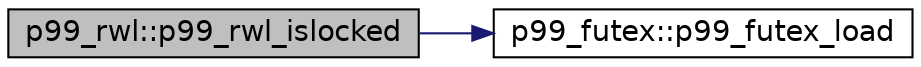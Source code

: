 digraph "p99_rwl::p99_rwl_islocked"
{
 // LATEX_PDF_SIZE
  edge [fontname="Helvetica",fontsize="14",labelfontname="Helvetica",labelfontsize="14"];
  node [fontname="Helvetica",fontsize="14",shape=record];
  rankdir="LR";
  Node1 [label="p99_rwl::p99_rwl_islocked",height=0.2,width=0.4,color="black", fillcolor="grey75", style="filled", fontcolor="black",tooltip="Tell if is locked."];
  Node1 -> Node2 [color="midnightblue",fontsize="14",style="solid",fontname="Helvetica"];
  Node2 [label="p99_futex::p99_futex_load",height=0.2,width=0.4,color="black", fillcolor="white", style="filled",URL="$group__futex_ga94890012858ca4b360a0733de64a0116.html#ga94890012858ca4b360a0733de64a0116",tooltip="Obtain the value of futex p00_fut atomically."];
}
